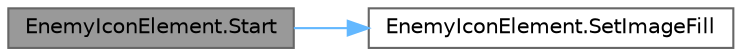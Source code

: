 digraph "EnemyIconElement.Start"
{
 // LATEX_PDF_SIZE
  bgcolor="transparent";
  edge [fontname=Helvetica,fontsize=10,labelfontname=Helvetica,labelfontsize=10];
  node [fontname=Helvetica,fontsize=10,shape=box,height=0.2,width=0.4];
  rankdir="LR";
  Node1 [id="Node000001",label="EnemyIconElement.Start",height=0.2,width=0.4,color="gray40", fillcolor="grey60", style="filled", fontcolor="black",tooltip=" "];
  Node1 -> Node2 [id="edge2_Node000001_Node000002",color="steelblue1",style="solid",tooltip=" "];
  Node2 [id="Node000002",label="EnemyIconElement.SetImageFill",height=0.2,width=0.4,color="grey40", fillcolor="white", style="filled",URL="$class_enemy_icon_element.html#aa908f36cb0c108e2e95655bec018f5f2",tooltip=" "];
}
